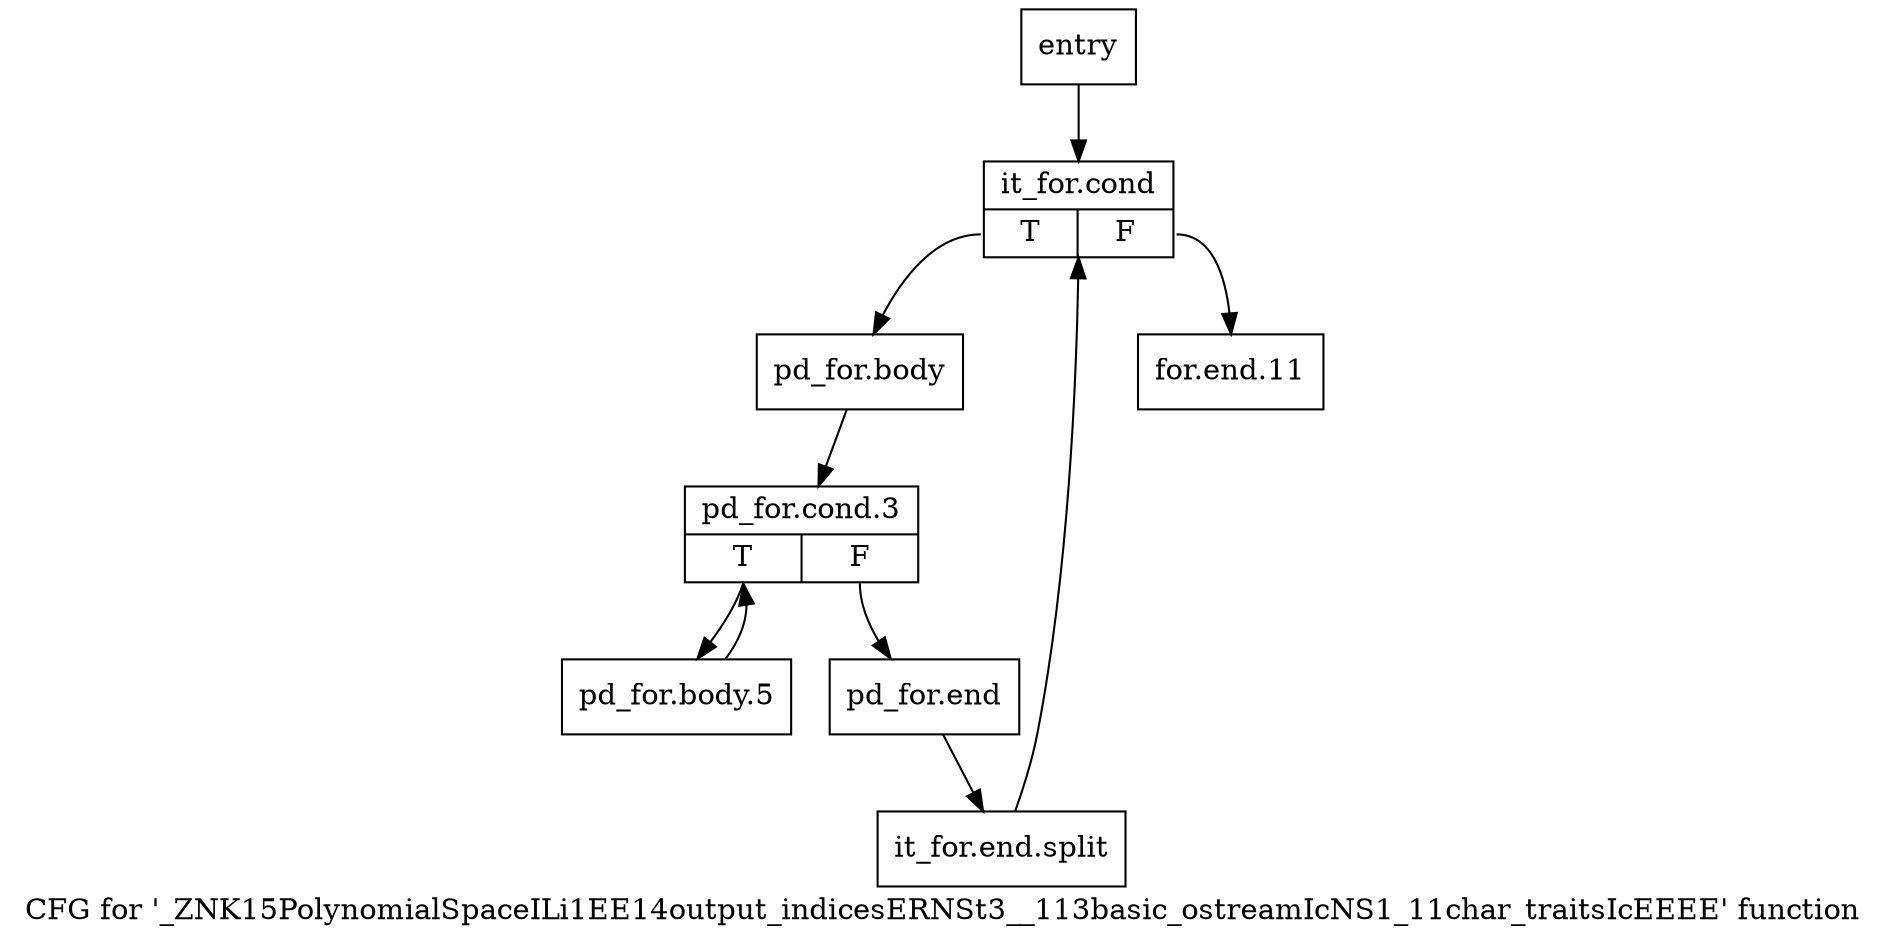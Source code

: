 digraph "CFG for '_ZNK15PolynomialSpaceILi1EE14output_indicesERNSt3__113basic_ostreamIcNS1_11char_traitsIcEEEE' function" {
	label="CFG for '_ZNK15PolynomialSpaceILi1EE14output_indicesERNSt3__113basic_ostreamIcNS1_11char_traitsIcEEEE' function";

	Node0x6d92660 [shape=record,label="{entry}"];
	Node0x6d92660 -> Node0x6d926b0;
	Node0x6d926b0 [shape=record,label="{it_for.cond|{<s0>T|<s1>F}}"];
	Node0x6d926b0:s0 -> Node0x6d92700;
	Node0x6d926b0:s1 -> Node0x6d92840;
	Node0x6d92700 [shape=record,label="{pd_for.body}"];
	Node0x6d92700 -> Node0x6d92750;
	Node0x6d92750 [shape=record,label="{pd_for.cond.3|{<s0>T|<s1>F}}"];
	Node0x6d92750:s0 -> Node0x6d927a0;
	Node0x6d92750:s1 -> Node0x6d927f0;
	Node0x6d927a0 [shape=record,label="{pd_for.body.5}"];
	Node0x6d927a0 -> Node0x6d92750;
	Node0x6d927f0 [shape=record,label="{pd_for.end}"];
	Node0x6d927f0 -> Node0xb0755b0;
	Node0xb0755b0 [shape=record,label="{it_for.end.split}"];
	Node0xb0755b0 -> Node0x6d926b0;
	Node0x6d92840 [shape=record,label="{for.end.11}"];
}
